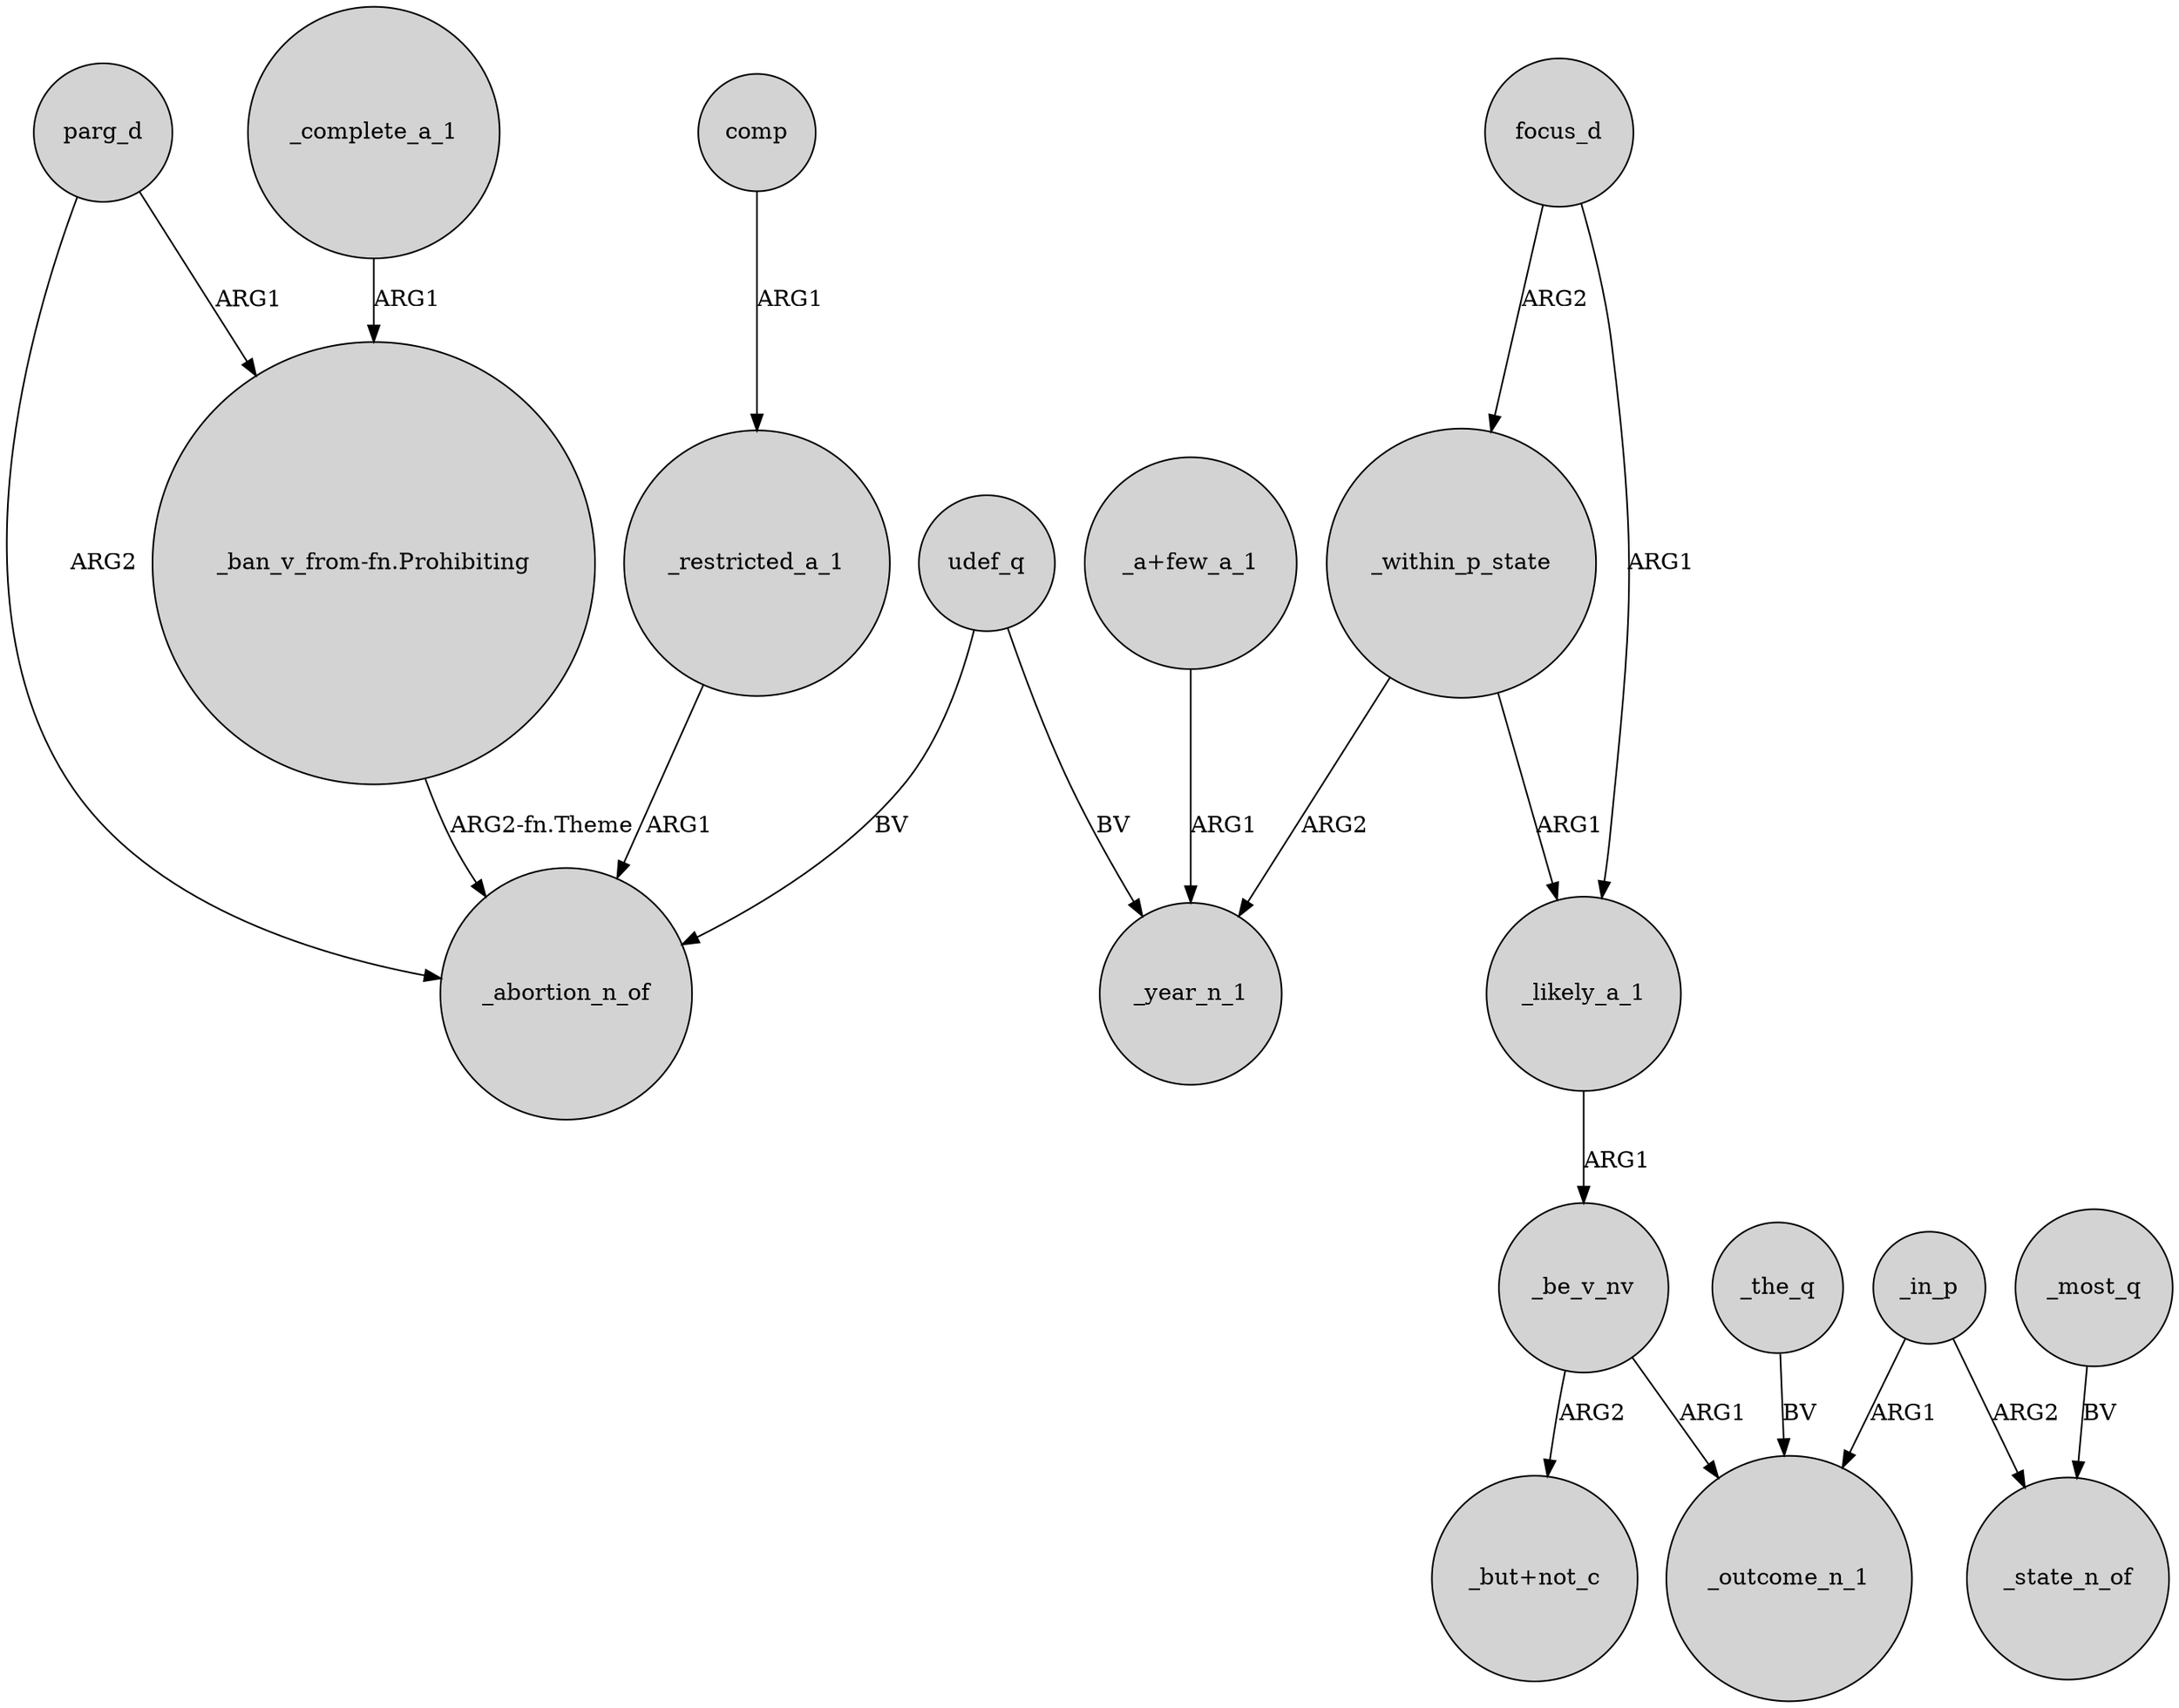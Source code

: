 digraph {
	node [shape=circle style=filled]
	_restricted_a_1 -> _abortion_n_of [label=ARG1]
	parg_d -> "_ban_v_from-fn.Prohibiting" [label=ARG1]
	_be_v_nv -> _outcome_n_1 [label=ARG1]
	_complete_a_1 -> "_ban_v_from-fn.Prohibiting" [label=ARG1]
	_likely_a_1 -> _be_v_nv [label=ARG1]
	focus_d -> _likely_a_1 [label=ARG1]
	"_ban_v_from-fn.Prohibiting" -> _abortion_n_of [label="ARG2-fn.Theme"]
	_be_v_nv -> "_but+not_c" [label=ARG2]
	_within_p_state -> _likely_a_1 [label=ARG1]
	"_a+few_a_1" -> _year_n_1 [label=ARG1]
	_in_p -> _state_n_of [label=ARG2]
	_in_p -> _outcome_n_1 [label=ARG1]
	focus_d -> _within_p_state [label=ARG2]
	parg_d -> _abortion_n_of [label=ARG2]
	comp -> _restricted_a_1 [label=ARG1]
	_within_p_state -> _year_n_1 [label=ARG2]
	_most_q -> _state_n_of [label=BV]
	udef_q -> _year_n_1 [label=BV]
	udef_q -> _abortion_n_of [label=BV]
	_the_q -> _outcome_n_1 [label=BV]
}
